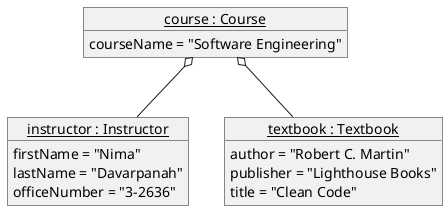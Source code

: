 @startuml
'https://plantuml.com/class-diagram

object "<u>instructor : Instructor</u>" as instr{
    firstName = "Nima"
    lastName = "Davarpanah"
    officeNumber = "3-2636"
}

object "<u>textbook : Textbook</u>" as txtBk{
    author = "Robert C. Martin"
    publisher = "Lighthouse Books"
    title = "Clean Code"
}

object "<u>course : Course</u>" as crs{
    courseName = "Software Engineering"
}

crs o-- instr
crs o-- txtBk

@enduml